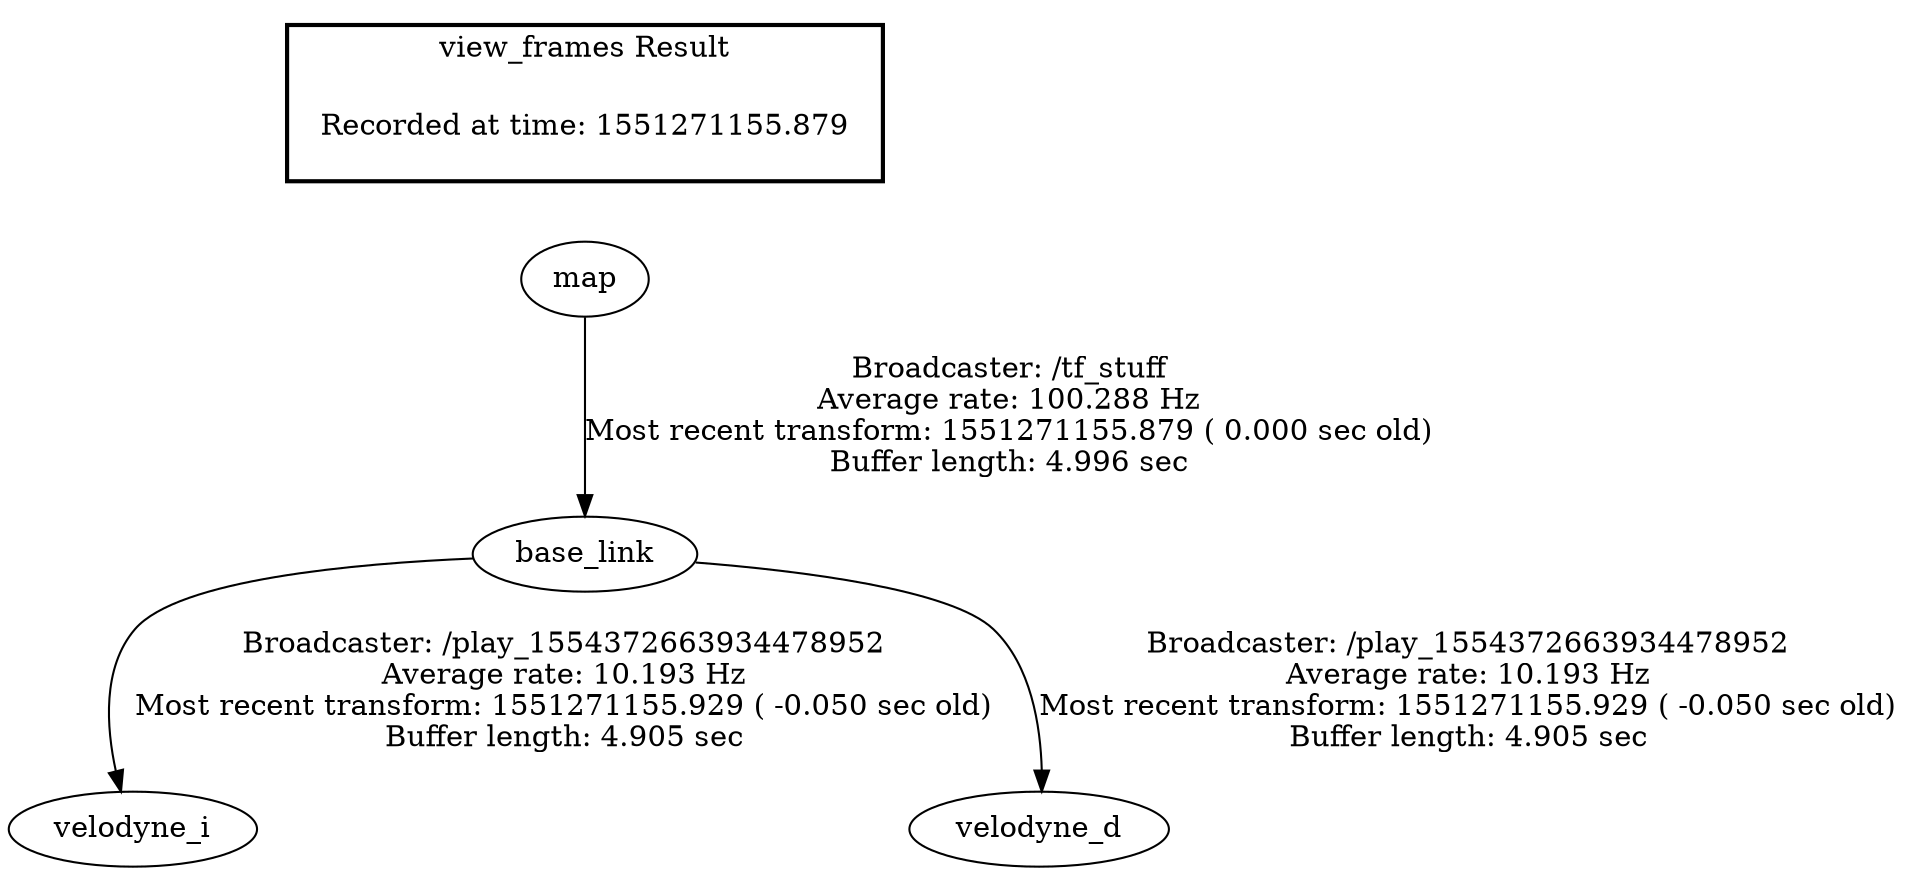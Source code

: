 digraph G {
"map" -> "base_link"[label="Broadcaster: /tf_stuff\nAverage rate: 100.288 Hz\nMost recent transform: 1551271155.879 ( 0.000 sec old)\nBuffer length: 4.996 sec\n"];
"base_link" -> "velodyne_i"[label="Broadcaster: /play_1554372663934478952\nAverage rate: 10.193 Hz\nMost recent transform: 1551271155.929 ( -0.050 sec old)\nBuffer length: 4.905 sec\n"];
"base_link" -> "velodyne_d"[label="Broadcaster: /play_1554372663934478952\nAverage rate: 10.193 Hz\nMost recent transform: 1551271155.929 ( -0.050 sec old)\nBuffer length: 4.905 sec\n"];
edge [style=invis];
 subgraph cluster_legend { style=bold; color=black; label ="view_frames Result";
"Recorded at time: 1551271155.879"[ shape=plaintext ] ;
 }->"map";
}